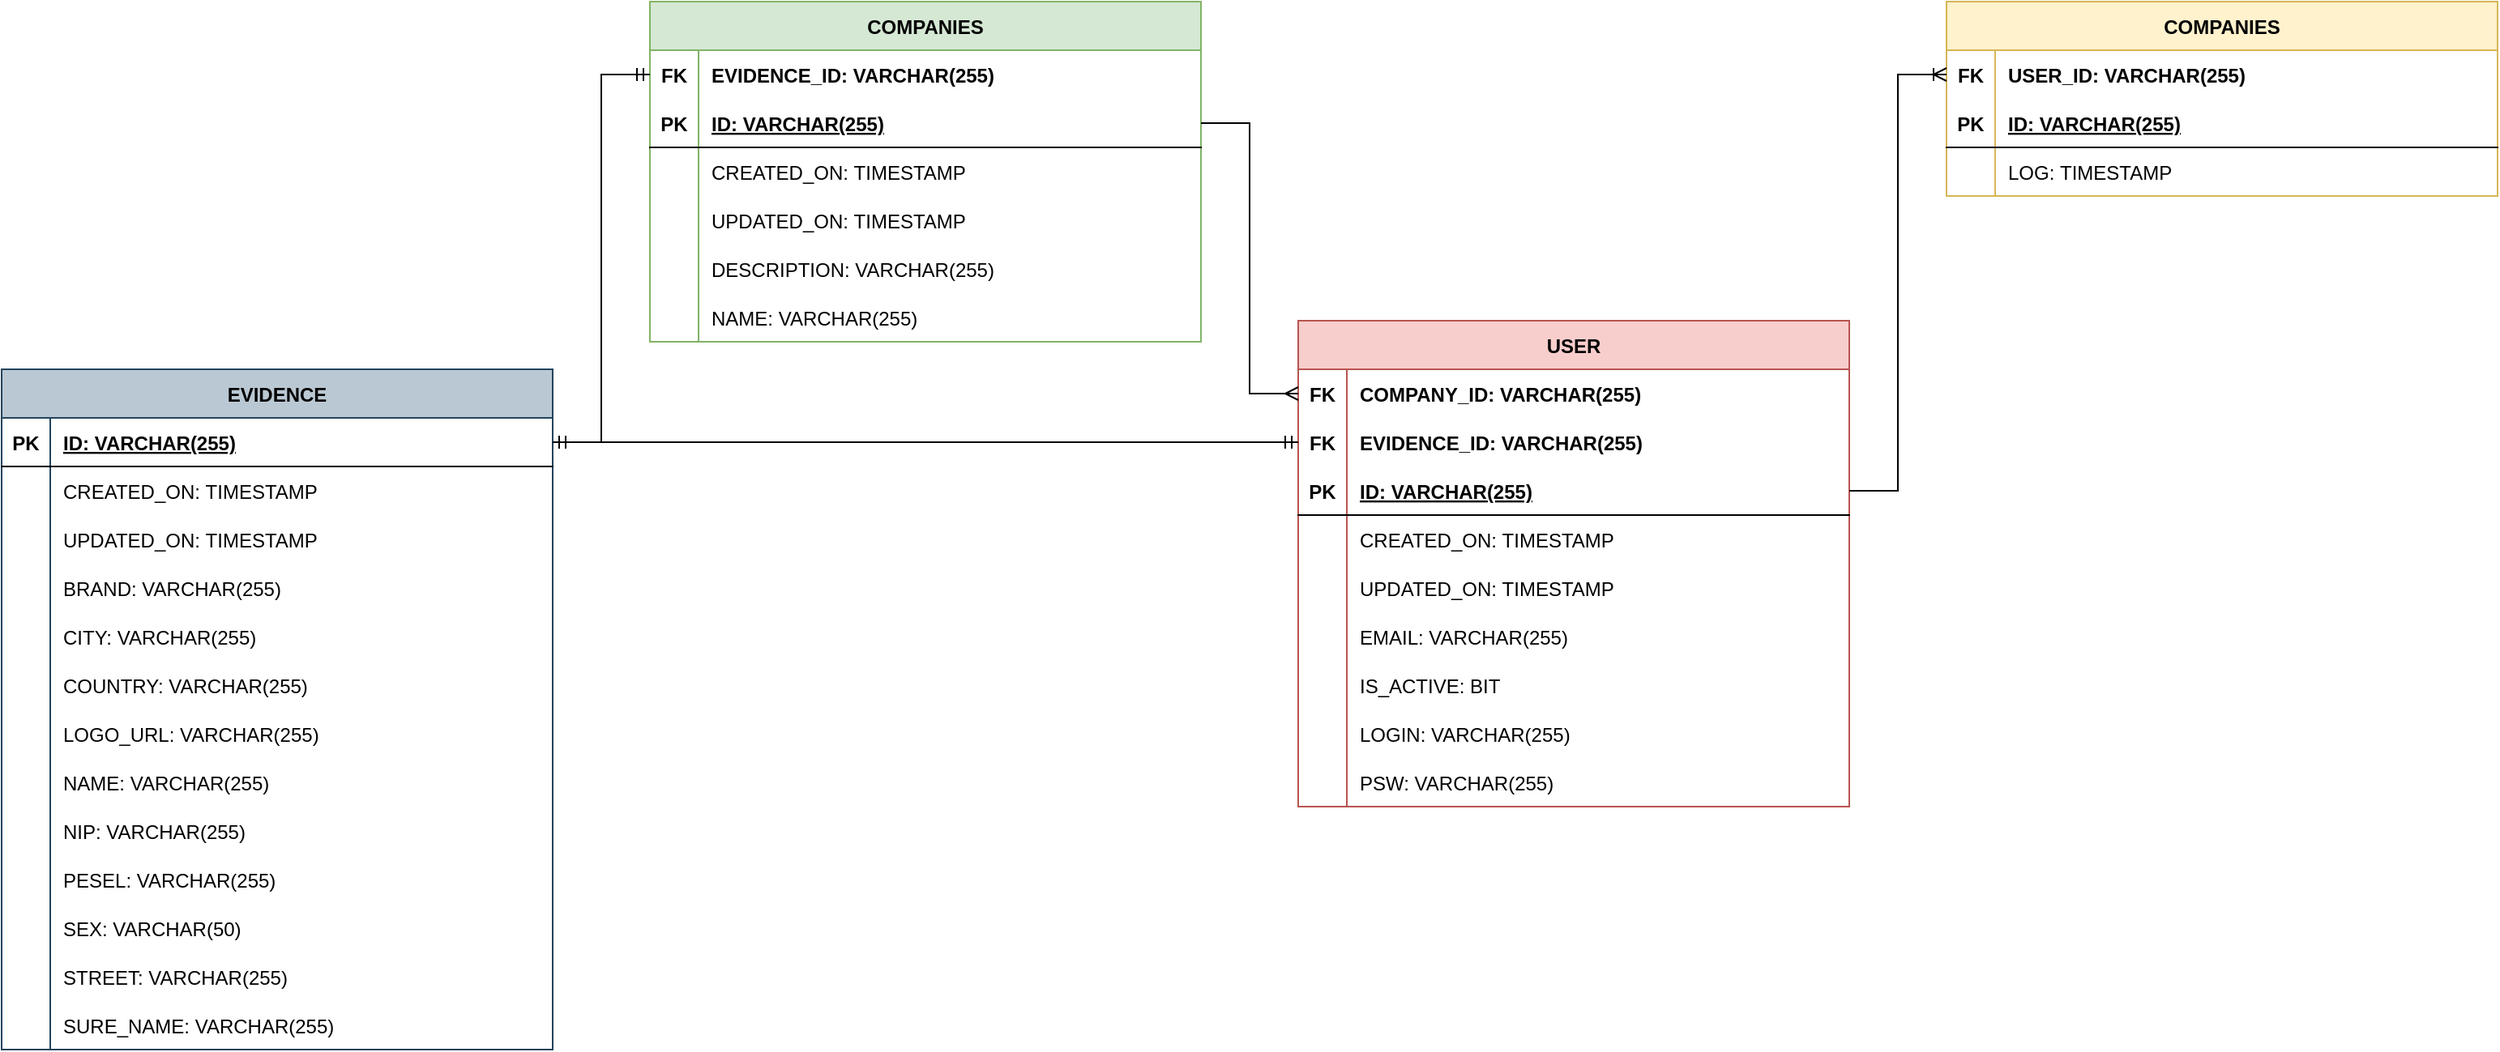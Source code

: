 <mxfile version="16.6.4" type="github">
  <diagram name="Page-1" id="9f46799a-70d6-7492-0946-bef42562c5a5">
    <mxGraphModel dx="2796" dy="944" grid="1" gridSize="10" guides="1" tooltips="1" connect="1" arrows="1" fold="1" page="1" pageScale="1" pageWidth="1100" pageHeight="850" background="none" math="0" shadow="0">
      <root>
        <mxCell id="0" />
        <mxCell id="1" parent="0" />
        <mxCell id="Ui5-Kudlpz7Bua1LDiOy-31" value="USER" style="shape=table;startSize=30;container=1;collapsible=1;childLayout=tableLayout;fixedRows=1;rowLines=0;fontStyle=1;align=center;resizeLast=1;fillColor=#f8cecc;strokeColor=#b85450;" vertex="1" parent="1">
          <mxGeometry x="480" y="240" width="340" height="300" as="geometry" />
        </mxCell>
        <mxCell id="Ui5-Kudlpz7Bua1LDiOy-65" value="" style="shape=tableRow;horizontal=0;startSize=0;swimlaneHead=0;swimlaneBody=0;fillColor=none;collapsible=0;dropTarget=0;points=[[0,0.5],[1,0.5]];portConstraint=eastwest;top=0;left=0;right=0;bottom=0;" vertex="1" parent="Ui5-Kudlpz7Bua1LDiOy-31">
          <mxGeometry y="30" width="340" height="30" as="geometry" />
        </mxCell>
        <mxCell id="Ui5-Kudlpz7Bua1LDiOy-66" value="FK" style="shape=partialRectangle;connectable=0;fillColor=none;top=0;left=0;bottom=0;right=0;editable=1;overflow=hidden;fontStyle=1" vertex="1" parent="Ui5-Kudlpz7Bua1LDiOy-65">
          <mxGeometry width="30" height="30" as="geometry">
            <mxRectangle width="30" height="30" as="alternateBounds" />
          </mxGeometry>
        </mxCell>
        <mxCell id="Ui5-Kudlpz7Bua1LDiOy-67" value="COMPANY_ID: VARCHAR(255)" style="shape=partialRectangle;connectable=0;fillColor=none;top=0;left=0;bottom=0;right=0;align=left;spacingLeft=6;overflow=hidden;fontStyle=1" vertex="1" parent="Ui5-Kudlpz7Bua1LDiOy-65">
          <mxGeometry x="30" width="310" height="30" as="geometry">
            <mxRectangle width="310" height="30" as="alternateBounds" />
          </mxGeometry>
        </mxCell>
        <mxCell id="Ui5-Kudlpz7Bua1LDiOy-47" value="" style="shape=tableRow;horizontal=0;startSize=0;swimlaneHead=0;swimlaneBody=0;fillColor=none;collapsible=0;dropTarget=0;points=[[0,0.5],[1,0.5]];portConstraint=eastwest;top=0;left=0;right=0;bottom=0;" vertex="1" parent="Ui5-Kudlpz7Bua1LDiOy-31">
          <mxGeometry y="60" width="340" height="30" as="geometry" />
        </mxCell>
        <mxCell id="Ui5-Kudlpz7Bua1LDiOy-48" value="FK" style="shape=partialRectangle;connectable=0;fillColor=none;top=0;left=0;bottom=0;right=0;editable=1;overflow=hidden;fontStyle=1" vertex="1" parent="Ui5-Kudlpz7Bua1LDiOy-47">
          <mxGeometry width="30" height="30" as="geometry">
            <mxRectangle width="30" height="30" as="alternateBounds" />
          </mxGeometry>
        </mxCell>
        <mxCell id="Ui5-Kudlpz7Bua1LDiOy-49" value="EVIDENCE_ID: VARCHAR(255)" style="shape=partialRectangle;connectable=0;fillColor=none;top=0;left=0;bottom=0;right=0;align=left;spacingLeft=6;overflow=hidden;fontStyle=1" vertex="1" parent="Ui5-Kudlpz7Bua1LDiOy-47">
          <mxGeometry x="30" width="310" height="30" as="geometry">
            <mxRectangle width="310" height="30" as="alternateBounds" />
          </mxGeometry>
        </mxCell>
        <mxCell id="Ui5-Kudlpz7Bua1LDiOy-32" value="" style="shape=tableRow;horizontal=0;startSize=0;swimlaneHead=0;swimlaneBody=0;fillColor=none;collapsible=0;dropTarget=0;points=[[0,0.5],[1,0.5]];portConstraint=eastwest;top=0;left=0;right=0;bottom=1;" vertex="1" parent="Ui5-Kudlpz7Bua1LDiOy-31">
          <mxGeometry y="90" width="340" height="30" as="geometry" />
        </mxCell>
        <mxCell id="Ui5-Kudlpz7Bua1LDiOy-33" value="PK" style="shape=partialRectangle;connectable=0;fillColor=none;top=0;left=0;bottom=0;right=0;fontStyle=1;overflow=hidden;" vertex="1" parent="Ui5-Kudlpz7Bua1LDiOy-32">
          <mxGeometry width="30" height="30" as="geometry">
            <mxRectangle width="30" height="30" as="alternateBounds" />
          </mxGeometry>
        </mxCell>
        <mxCell id="Ui5-Kudlpz7Bua1LDiOy-34" value="ID: VARCHAR(255)" style="shape=partialRectangle;connectable=0;fillColor=none;top=0;left=0;bottom=0;right=0;align=left;spacingLeft=6;fontStyle=5;overflow=hidden;" vertex="1" parent="Ui5-Kudlpz7Bua1LDiOy-32">
          <mxGeometry x="30" width="310" height="30" as="geometry">
            <mxRectangle width="310" height="30" as="alternateBounds" />
          </mxGeometry>
        </mxCell>
        <mxCell id="Ui5-Kudlpz7Bua1LDiOy-35" value="" style="shape=tableRow;horizontal=0;startSize=0;swimlaneHead=0;swimlaneBody=0;fillColor=none;collapsible=0;dropTarget=0;points=[[0,0.5],[1,0.5]];portConstraint=eastwest;top=0;left=0;right=0;bottom=0;" vertex="1" parent="Ui5-Kudlpz7Bua1LDiOy-31">
          <mxGeometry y="120" width="340" height="30" as="geometry" />
        </mxCell>
        <mxCell id="Ui5-Kudlpz7Bua1LDiOy-36" value="" style="shape=partialRectangle;connectable=0;fillColor=none;top=0;left=0;bottom=0;right=0;editable=1;overflow=hidden;" vertex="1" parent="Ui5-Kudlpz7Bua1LDiOy-35">
          <mxGeometry width="30" height="30" as="geometry">
            <mxRectangle width="30" height="30" as="alternateBounds" />
          </mxGeometry>
        </mxCell>
        <mxCell id="Ui5-Kudlpz7Bua1LDiOy-37" value="CREATED_ON: TIMESTAMP" style="shape=partialRectangle;connectable=0;fillColor=none;top=0;left=0;bottom=0;right=0;align=left;spacingLeft=6;overflow=hidden;" vertex="1" parent="Ui5-Kudlpz7Bua1LDiOy-35">
          <mxGeometry x="30" width="310" height="30" as="geometry">
            <mxRectangle width="310" height="30" as="alternateBounds" />
          </mxGeometry>
        </mxCell>
        <mxCell id="Ui5-Kudlpz7Bua1LDiOy-38" value="" style="shape=tableRow;horizontal=0;startSize=0;swimlaneHead=0;swimlaneBody=0;fillColor=none;collapsible=0;dropTarget=0;points=[[0,0.5],[1,0.5]];portConstraint=eastwest;top=0;left=0;right=0;bottom=0;" vertex="1" parent="Ui5-Kudlpz7Bua1LDiOy-31">
          <mxGeometry y="150" width="340" height="30" as="geometry" />
        </mxCell>
        <mxCell id="Ui5-Kudlpz7Bua1LDiOy-39" value="" style="shape=partialRectangle;connectable=0;fillColor=none;top=0;left=0;bottom=0;right=0;editable=1;overflow=hidden;" vertex="1" parent="Ui5-Kudlpz7Bua1LDiOy-38">
          <mxGeometry width="30" height="30" as="geometry">
            <mxRectangle width="30" height="30" as="alternateBounds" />
          </mxGeometry>
        </mxCell>
        <mxCell id="Ui5-Kudlpz7Bua1LDiOy-40" value="UPDATED_ON: TIMESTAMP" style="shape=partialRectangle;connectable=0;fillColor=none;top=0;left=0;bottom=0;right=0;align=left;spacingLeft=6;overflow=hidden;" vertex="1" parent="Ui5-Kudlpz7Bua1LDiOy-38">
          <mxGeometry x="30" width="310" height="30" as="geometry">
            <mxRectangle width="310" height="30" as="alternateBounds" />
          </mxGeometry>
        </mxCell>
        <mxCell id="Ui5-Kudlpz7Bua1LDiOy-41" value="" style="shape=tableRow;horizontal=0;startSize=0;swimlaneHead=0;swimlaneBody=0;fillColor=none;collapsible=0;dropTarget=0;points=[[0,0.5],[1,0.5]];portConstraint=eastwest;top=0;left=0;right=0;bottom=0;" vertex="1" parent="Ui5-Kudlpz7Bua1LDiOy-31">
          <mxGeometry y="180" width="340" height="30" as="geometry" />
        </mxCell>
        <mxCell id="Ui5-Kudlpz7Bua1LDiOy-42" value="" style="shape=partialRectangle;connectable=0;fillColor=none;top=0;left=0;bottom=0;right=0;editable=1;overflow=hidden;" vertex="1" parent="Ui5-Kudlpz7Bua1LDiOy-41">
          <mxGeometry width="30" height="30" as="geometry">
            <mxRectangle width="30" height="30" as="alternateBounds" />
          </mxGeometry>
        </mxCell>
        <mxCell id="Ui5-Kudlpz7Bua1LDiOy-43" value="EMAIL: VARCHAR(255)" style="shape=partialRectangle;connectable=0;fillColor=none;top=0;left=0;bottom=0;right=0;align=left;spacingLeft=6;overflow=hidden;" vertex="1" parent="Ui5-Kudlpz7Bua1LDiOy-41">
          <mxGeometry x="30" width="310" height="30" as="geometry">
            <mxRectangle width="310" height="30" as="alternateBounds" />
          </mxGeometry>
        </mxCell>
        <mxCell id="Ui5-Kudlpz7Bua1LDiOy-44" value="" style="shape=tableRow;horizontal=0;startSize=0;swimlaneHead=0;swimlaneBody=0;fillColor=none;collapsible=0;dropTarget=0;points=[[0,0.5],[1,0.5]];portConstraint=eastwest;top=0;left=0;right=0;bottom=0;" vertex="1" parent="Ui5-Kudlpz7Bua1LDiOy-31">
          <mxGeometry y="210" width="340" height="30" as="geometry" />
        </mxCell>
        <mxCell id="Ui5-Kudlpz7Bua1LDiOy-45" value="" style="shape=partialRectangle;connectable=0;fillColor=none;top=0;left=0;bottom=0;right=0;editable=1;overflow=hidden;" vertex="1" parent="Ui5-Kudlpz7Bua1LDiOy-44">
          <mxGeometry width="30" height="30" as="geometry">
            <mxRectangle width="30" height="30" as="alternateBounds" />
          </mxGeometry>
        </mxCell>
        <mxCell id="Ui5-Kudlpz7Bua1LDiOy-46" value="IS_ACTIVE: BIT" style="shape=partialRectangle;connectable=0;fillColor=none;top=0;left=0;bottom=0;right=0;align=left;spacingLeft=6;overflow=hidden;" vertex="1" parent="Ui5-Kudlpz7Bua1LDiOy-44">
          <mxGeometry x="30" width="310" height="30" as="geometry">
            <mxRectangle width="310" height="30" as="alternateBounds" />
          </mxGeometry>
        </mxCell>
        <mxCell id="Ui5-Kudlpz7Bua1LDiOy-56" value="" style="shape=tableRow;horizontal=0;startSize=0;swimlaneHead=0;swimlaneBody=0;fillColor=none;collapsible=0;dropTarget=0;points=[[0,0.5],[1,0.5]];portConstraint=eastwest;top=0;left=0;right=0;bottom=0;" vertex="1" parent="Ui5-Kudlpz7Bua1LDiOy-31">
          <mxGeometry y="240" width="340" height="30" as="geometry" />
        </mxCell>
        <mxCell id="Ui5-Kudlpz7Bua1LDiOy-57" value="" style="shape=partialRectangle;connectable=0;fillColor=none;top=0;left=0;bottom=0;right=0;editable=1;overflow=hidden;" vertex="1" parent="Ui5-Kudlpz7Bua1LDiOy-56">
          <mxGeometry width="30" height="30" as="geometry">
            <mxRectangle width="30" height="30" as="alternateBounds" />
          </mxGeometry>
        </mxCell>
        <mxCell id="Ui5-Kudlpz7Bua1LDiOy-58" value="LOGIN: VARCHAR(255)" style="shape=partialRectangle;connectable=0;fillColor=none;top=0;left=0;bottom=0;right=0;align=left;spacingLeft=6;overflow=hidden;" vertex="1" parent="Ui5-Kudlpz7Bua1LDiOy-56">
          <mxGeometry x="30" width="310" height="30" as="geometry">
            <mxRectangle width="310" height="30" as="alternateBounds" />
          </mxGeometry>
        </mxCell>
        <mxCell id="Ui5-Kudlpz7Bua1LDiOy-59" value="" style="shape=tableRow;horizontal=0;startSize=0;swimlaneHead=0;swimlaneBody=0;fillColor=none;collapsible=0;dropTarget=0;points=[[0,0.5],[1,0.5]];portConstraint=eastwest;top=0;left=0;right=0;bottom=0;" vertex="1" parent="Ui5-Kudlpz7Bua1LDiOy-31">
          <mxGeometry y="270" width="340" height="30" as="geometry" />
        </mxCell>
        <mxCell id="Ui5-Kudlpz7Bua1LDiOy-60" value="" style="shape=partialRectangle;connectable=0;fillColor=none;top=0;left=0;bottom=0;right=0;editable=1;overflow=hidden;" vertex="1" parent="Ui5-Kudlpz7Bua1LDiOy-59">
          <mxGeometry width="30" height="30" as="geometry">
            <mxRectangle width="30" height="30" as="alternateBounds" />
          </mxGeometry>
        </mxCell>
        <mxCell id="Ui5-Kudlpz7Bua1LDiOy-61" value="PSW: VARCHAR(255)" style="shape=partialRectangle;connectable=0;fillColor=none;top=0;left=0;bottom=0;right=0;align=left;spacingLeft=6;overflow=hidden;" vertex="1" parent="Ui5-Kudlpz7Bua1LDiOy-59">
          <mxGeometry x="30" width="310" height="30" as="geometry">
            <mxRectangle width="310" height="30" as="alternateBounds" />
          </mxGeometry>
        </mxCell>
        <mxCell id="Ui5-Kudlpz7Bua1LDiOy-9" value="COMPANIES" style="shape=table;startSize=30;container=1;collapsible=1;childLayout=tableLayout;fixedRows=1;rowLines=0;fontStyle=1;align=center;resizeLast=1;fillColor=#d5e8d4;strokeColor=#82b366;" vertex="1" parent="1">
          <mxGeometry x="80" y="43" width="340" height="210" as="geometry" />
        </mxCell>
        <mxCell id="Ui5-Kudlpz7Bua1LDiOy-25" value="" style="shape=tableRow;horizontal=0;startSize=0;swimlaneHead=0;swimlaneBody=0;fillColor=none;collapsible=0;dropTarget=0;points=[[0,0.5],[1,0.5]];portConstraint=eastwest;top=0;left=0;right=0;bottom=0;" vertex="1" parent="Ui5-Kudlpz7Bua1LDiOy-9">
          <mxGeometry y="30" width="340" height="30" as="geometry" />
        </mxCell>
        <mxCell id="Ui5-Kudlpz7Bua1LDiOy-26" value="FK" style="shape=partialRectangle;connectable=0;fillColor=none;top=0;left=0;bottom=0;right=0;editable=1;overflow=hidden;fontStyle=1" vertex="1" parent="Ui5-Kudlpz7Bua1LDiOy-25">
          <mxGeometry width="30" height="30" as="geometry">
            <mxRectangle width="30" height="30" as="alternateBounds" />
          </mxGeometry>
        </mxCell>
        <mxCell id="Ui5-Kudlpz7Bua1LDiOy-27" value="EVIDENCE_ID: VARCHAR(255)" style="shape=partialRectangle;connectable=0;fillColor=none;top=0;left=0;bottom=0;right=0;align=left;spacingLeft=6;overflow=hidden;fontStyle=1" vertex="1" parent="Ui5-Kudlpz7Bua1LDiOy-25">
          <mxGeometry x="30" width="310" height="30" as="geometry">
            <mxRectangle width="310" height="30" as="alternateBounds" />
          </mxGeometry>
        </mxCell>
        <mxCell id="Ui5-Kudlpz7Bua1LDiOy-10" value="" style="shape=tableRow;horizontal=0;startSize=0;swimlaneHead=0;swimlaneBody=0;fillColor=none;collapsible=0;dropTarget=0;points=[[0,0.5],[1,0.5]];portConstraint=eastwest;top=0;left=0;right=0;bottom=1;" vertex="1" parent="Ui5-Kudlpz7Bua1LDiOy-9">
          <mxGeometry y="60" width="340" height="30" as="geometry" />
        </mxCell>
        <mxCell id="Ui5-Kudlpz7Bua1LDiOy-11" value="PK" style="shape=partialRectangle;connectable=0;fillColor=none;top=0;left=0;bottom=0;right=0;fontStyle=1;overflow=hidden;" vertex="1" parent="Ui5-Kudlpz7Bua1LDiOy-10">
          <mxGeometry width="30" height="30" as="geometry">
            <mxRectangle width="30" height="30" as="alternateBounds" />
          </mxGeometry>
        </mxCell>
        <mxCell id="Ui5-Kudlpz7Bua1LDiOy-12" value="ID: VARCHAR(255)" style="shape=partialRectangle;connectable=0;fillColor=none;top=0;left=0;bottom=0;right=0;align=left;spacingLeft=6;fontStyle=5;overflow=hidden;" vertex="1" parent="Ui5-Kudlpz7Bua1LDiOy-10">
          <mxGeometry x="30" width="310" height="30" as="geometry">
            <mxRectangle width="310" height="30" as="alternateBounds" />
          </mxGeometry>
        </mxCell>
        <mxCell id="Ui5-Kudlpz7Bua1LDiOy-13" value="" style="shape=tableRow;horizontal=0;startSize=0;swimlaneHead=0;swimlaneBody=0;fillColor=none;collapsible=0;dropTarget=0;points=[[0,0.5],[1,0.5]];portConstraint=eastwest;top=0;left=0;right=0;bottom=0;" vertex="1" parent="Ui5-Kudlpz7Bua1LDiOy-9">
          <mxGeometry y="90" width="340" height="30" as="geometry" />
        </mxCell>
        <mxCell id="Ui5-Kudlpz7Bua1LDiOy-14" value="" style="shape=partialRectangle;connectable=0;fillColor=none;top=0;left=0;bottom=0;right=0;editable=1;overflow=hidden;" vertex="1" parent="Ui5-Kudlpz7Bua1LDiOy-13">
          <mxGeometry width="30" height="30" as="geometry">
            <mxRectangle width="30" height="30" as="alternateBounds" />
          </mxGeometry>
        </mxCell>
        <mxCell id="Ui5-Kudlpz7Bua1LDiOy-15" value="CREATED_ON: TIMESTAMP" style="shape=partialRectangle;connectable=0;fillColor=none;top=0;left=0;bottom=0;right=0;align=left;spacingLeft=6;overflow=hidden;" vertex="1" parent="Ui5-Kudlpz7Bua1LDiOy-13">
          <mxGeometry x="30" width="310" height="30" as="geometry">
            <mxRectangle width="310" height="30" as="alternateBounds" />
          </mxGeometry>
        </mxCell>
        <mxCell id="Ui5-Kudlpz7Bua1LDiOy-16" value="" style="shape=tableRow;horizontal=0;startSize=0;swimlaneHead=0;swimlaneBody=0;fillColor=none;collapsible=0;dropTarget=0;points=[[0,0.5],[1,0.5]];portConstraint=eastwest;top=0;left=0;right=0;bottom=0;" vertex="1" parent="Ui5-Kudlpz7Bua1LDiOy-9">
          <mxGeometry y="120" width="340" height="30" as="geometry" />
        </mxCell>
        <mxCell id="Ui5-Kudlpz7Bua1LDiOy-17" value="" style="shape=partialRectangle;connectable=0;fillColor=none;top=0;left=0;bottom=0;right=0;editable=1;overflow=hidden;" vertex="1" parent="Ui5-Kudlpz7Bua1LDiOy-16">
          <mxGeometry width="30" height="30" as="geometry">
            <mxRectangle width="30" height="30" as="alternateBounds" />
          </mxGeometry>
        </mxCell>
        <mxCell id="Ui5-Kudlpz7Bua1LDiOy-18" value="UPDATED_ON: TIMESTAMP" style="shape=partialRectangle;connectable=0;fillColor=none;top=0;left=0;bottom=0;right=0;align=left;spacingLeft=6;overflow=hidden;" vertex="1" parent="Ui5-Kudlpz7Bua1LDiOy-16">
          <mxGeometry x="30" width="310" height="30" as="geometry">
            <mxRectangle width="310" height="30" as="alternateBounds" />
          </mxGeometry>
        </mxCell>
        <mxCell id="Ui5-Kudlpz7Bua1LDiOy-19" value="" style="shape=tableRow;horizontal=0;startSize=0;swimlaneHead=0;swimlaneBody=0;fillColor=none;collapsible=0;dropTarget=0;points=[[0,0.5],[1,0.5]];portConstraint=eastwest;top=0;left=0;right=0;bottom=0;" vertex="1" parent="Ui5-Kudlpz7Bua1LDiOy-9">
          <mxGeometry y="150" width="340" height="30" as="geometry" />
        </mxCell>
        <mxCell id="Ui5-Kudlpz7Bua1LDiOy-20" value="" style="shape=partialRectangle;connectable=0;fillColor=none;top=0;left=0;bottom=0;right=0;editable=1;overflow=hidden;" vertex="1" parent="Ui5-Kudlpz7Bua1LDiOy-19">
          <mxGeometry width="30" height="30" as="geometry">
            <mxRectangle width="30" height="30" as="alternateBounds" />
          </mxGeometry>
        </mxCell>
        <mxCell id="Ui5-Kudlpz7Bua1LDiOy-21" value="DESCRIPTION: VARCHAR(255)" style="shape=partialRectangle;connectable=0;fillColor=none;top=0;left=0;bottom=0;right=0;align=left;spacingLeft=6;overflow=hidden;" vertex="1" parent="Ui5-Kudlpz7Bua1LDiOy-19">
          <mxGeometry x="30" width="310" height="30" as="geometry">
            <mxRectangle width="310" height="30" as="alternateBounds" />
          </mxGeometry>
        </mxCell>
        <mxCell id="Ui5-Kudlpz7Bua1LDiOy-22" value="" style="shape=tableRow;horizontal=0;startSize=0;swimlaneHead=0;swimlaneBody=0;fillColor=none;collapsible=0;dropTarget=0;points=[[0,0.5],[1,0.5]];portConstraint=eastwest;top=0;left=0;right=0;bottom=0;" vertex="1" parent="Ui5-Kudlpz7Bua1LDiOy-9">
          <mxGeometry y="180" width="340" height="30" as="geometry" />
        </mxCell>
        <mxCell id="Ui5-Kudlpz7Bua1LDiOy-23" value="" style="shape=partialRectangle;connectable=0;fillColor=none;top=0;left=0;bottom=0;right=0;editable=1;overflow=hidden;" vertex="1" parent="Ui5-Kudlpz7Bua1LDiOy-22">
          <mxGeometry width="30" height="30" as="geometry">
            <mxRectangle width="30" height="30" as="alternateBounds" />
          </mxGeometry>
        </mxCell>
        <mxCell id="Ui5-Kudlpz7Bua1LDiOy-24" value="NAME: VARCHAR(255)" style="shape=partialRectangle;connectable=0;fillColor=none;top=0;left=0;bottom=0;right=0;align=left;spacingLeft=6;overflow=hidden;" vertex="1" parent="Ui5-Kudlpz7Bua1LDiOy-22">
          <mxGeometry x="30" width="310" height="30" as="geometry">
            <mxRectangle width="310" height="30" as="alternateBounds" />
          </mxGeometry>
        </mxCell>
        <mxCell id="Ui5-Kudlpz7Bua1LDiOy-68" value="" style="edgeStyle=entityRelationEdgeStyle;fontSize=12;html=1;endArrow=ERmany;rounded=0;" edge="1" parent="1" source="Ui5-Kudlpz7Bua1LDiOy-10" target="Ui5-Kudlpz7Bua1LDiOy-65">
          <mxGeometry width="100" height="100" relative="1" as="geometry">
            <mxPoint x="500" y="290" as="sourcePoint" />
            <mxPoint x="600" y="190" as="targetPoint" />
          </mxGeometry>
        </mxCell>
        <mxCell id="Ui5-Kudlpz7Bua1LDiOy-69" value="EVIDENCE" style="shape=table;startSize=30;container=1;collapsible=1;childLayout=tableLayout;fixedRows=1;rowLines=0;fontStyle=1;align=center;resizeLast=1;fillColor=#bac8d3;strokeColor=#23445d;" vertex="1" parent="1">
          <mxGeometry x="-320" y="270" width="340" height="420" as="geometry">
            <mxRectangle x="-320" y="270" width="90" height="30" as="alternateBounds" />
          </mxGeometry>
        </mxCell>
        <mxCell id="Ui5-Kudlpz7Bua1LDiOy-73" value="" style="shape=tableRow;horizontal=0;startSize=0;swimlaneHead=0;swimlaneBody=0;fillColor=none;collapsible=0;dropTarget=0;points=[[0,0.5],[1,0.5]];portConstraint=eastwest;top=0;left=0;right=0;bottom=1;" vertex="1" parent="Ui5-Kudlpz7Bua1LDiOy-69">
          <mxGeometry y="30" width="340" height="30" as="geometry" />
        </mxCell>
        <mxCell id="Ui5-Kudlpz7Bua1LDiOy-74" value="PK" style="shape=partialRectangle;connectable=0;fillColor=none;top=0;left=0;bottom=0;right=0;fontStyle=1;overflow=hidden;" vertex="1" parent="Ui5-Kudlpz7Bua1LDiOy-73">
          <mxGeometry width="30" height="30" as="geometry">
            <mxRectangle width="30" height="30" as="alternateBounds" />
          </mxGeometry>
        </mxCell>
        <mxCell id="Ui5-Kudlpz7Bua1LDiOy-75" value="ID: VARCHAR(255)" style="shape=partialRectangle;connectable=0;fillColor=none;top=0;left=0;bottom=0;right=0;align=left;spacingLeft=6;fontStyle=5;overflow=hidden;" vertex="1" parent="Ui5-Kudlpz7Bua1LDiOy-73">
          <mxGeometry x="30" width="310" height="30" as="geometry">
            <mxRectangle width="310" height="30" as="alternateBounds" />
          </mxGeometry>
        </mxCell>
        <mxCell id="Ui5-Kudlpz7Bua1LDiOy-76" value="" style="shape=tableRow;horizontal=0;startSize=0;swimlaneHead=0;swimlaneBody=0;fillColor=none;collapsible=0;dropTarget=0;points=[[0,0.5],[1,0.5]];portConstraint=eastwest;top=0;left=0;right=0;bottom=0;" vertex="1" parent="Ui5-Kudlpz7Bua1LDiOy-69">
          <mxGeometry y="60" width="340" height="30" as="geometry" />
        </mxCell>
        <mxCell id="Ui5-Kudlpz7Bua1LDiOy-77" value="" style="shape=partialRectangle;connectable=0;fillColor=none;top=0;left=0;bottom=0;right=0;editable=1;overflow=hidden;" vertex="1" parent="Ui5-Kudlpz7Bua1LDiOy-76">
          <mxGeometry width="30" height="30" as="geometry">
            <mxRectangle width="30" height="30" as="alternateBounds" />
          </mxGeometry>
        </mxCell>
        <mxCell id="Ui5-Kudlpz7Bua1LDiOy-78" value="CREATED_ON: TIMESTAMP" style="shape=partialRectangle;connectable=0;fillColor=none;top=0;left=0;bottom=0;right=0;align=left;spacingLeft=6;overflow=hidden;" vertex="1" parent="Ui5-Kudlpz7Bua1LDiOy-76">
          <mxGeometry x="30" width="310" height="30" as="geometry">
            <mxRectangle width="310" height="30" as="alternateBounds" />
          </mxGeometry>
        </mxCell>
        <mxCell id="Ui5-Kudlpz7Bua1LDiOy-79" value="" style="shape=tableRow;horizontal=0;startSize=0;swimlaneHead=0;swimlaneBody=0;fillColor=none;collapsible=0;dropTarget=0;points=[[0,0.5],[1,0.5]];portConstraint=eastwest;top=0;left=0;right=0;bottom=0;" vertex="1" parent="Ui5-Kudlpz7Bua1LDiOy-69">
          <mxGeometry y="90" width="340" height="30" as="geometry" />
        </mxCell>
        <mxCell id="Ui5-Kudlpz7Bua1LDiOy-80" value="" style="shape=partialRectangle;connectable=0;fillColor=none;top=0;left=0;bottom=0;right=0;editable=1;overflow=hidden;" vertex="1" parent="Ui5-Kudlpz7Bua1LDiOy-79">
          <mxGeometry width="30" height="30" as="geometry">
            <mxRectangle width="30" height="30" as="alternateBounds" />
          </mxGeometry>
        </mxCell>
        <mxCell id="Ui5-Kudlpz7Bua1LDiOy-81" value="UPDATED_ON: TIMESTAMP" style="shape=partialRectangle;connectable=0;fillColor=none;top=0;left=0;bottom=0;right=0;align=left;spacingLeft=6;overflow=hidden;" vertex="1" parent="Ui5-Kudlpz7Bua1LDiOy-79">
          <mxGeometry x="30" width="310" height="30" as="geometry">
            <mxRectangle width="310" height="30" as="alternateBounds" />
          </mxGeometry>
        </mxCell>
        <mxCell id="Ui5-Kudlpz7Bua1LDiOy-82" value="" style="shape=tableRow;horizontal=0;startSize=0;swimlaneHead=0;swimlaneBody=0;fillColor=none;collapsible=0;dropTarget=0;points=[[0,0.5],[1,0.5]];portConstraint=eastwest;top=0;left=0;right=0;bottom=0;" vertex="1" parent="Ui5-Kudlpz7Bua1LDiOy-69">
          <mxGeometry y="120" width="340" height="30" as="geometry" />
        </mxCell>
        <mxCell id="Ui5-Kudlpz7Bua1LDiOy-83" value="" style="shape=partialRectangle;connectable=0;fillColor=none;top=0;left=0;bottom=0;right=0;editable=1;overflow=hidden;" vertex="1" parent="Ui5-Kudlpz7Bua1LDiOy-82">
          <mxGeometry width="30" height="30" as="geometry">
            <mxRectangle width="30" height="30" as="alternateBounds" />
          </mxGeometry>
        </mxCell>
        <mxCell id="Ui5-Kudlpz7Bua1LDiOy-84" value="BRAND: VARCHAR(255)" style="shape=partialRectangle;connectable=0;fillColor=none;top=0;left=0;bottom=0;right=0;align=left;spacingLeft=6;overflow=hidden;" vertex="1" parent="Ui5-Kudlpz7Bua1LDiOy-82">
          <mxGeometry x="30" width="310" height="30" as="geometry">
            <mxRectangle width="310" height="30" as="alternateBounds" />
          </mxGeometry>
        </mxCell>
        <mxCell id="Ui5-Kudlpz7Bua1LDiOy-85" value="" style="shape=tableRow;horizontal=0;startSize=0;swimlaneHead=0;swimlaneBody=0;fillColor=none;collapsible=0;dropTarget=0;points=[[0,0.5],[1,0.5]];portConstraint=eastwest;top=0;left=0;right=0;bottom=0;" vertex="1" parent="Ui5-Kudlpz7Bua1LDiOy-69">
          <mxGeometry y="150" width="340" height="30" as="geometry" />
        </mxCell>
        <mxCell id="Ui5-Kudlpz7Bua1LDiOy-86" value="" style="shape=partialRectangle;connectable=0;fillColor=none;top=0;left=0;bottom=0;right=0;editable=1;overflow=hidden;" vertex="1" parent="Ui5-Kudlpz7Bua1LDiOy-85">
          <mxGeometry width="30" height="30" as="geometry">
            <mxRectangle width="30" height="30" as="alternateBounds" />
          </mxGeometry>
        </mxCell>
        <mxCell id="Ui5-Kudlpz7Bua1LDiOy-87" value="CITY: VARCHAR(255)" style="shape=partialRectangle;connectable=0;fillColor=none;top=0;left=0;bottom=0;right=0;align=left;spacingLeft=6;overflow=hidden;" vertex="1" parent="Ui5-Kudlpz7Bua1LDiOy-85">
          <mxGeometry x="30" width="310" height="30" as="geometry">
            <mxRectangle width="310" height="30" as="alternateBounds" />
          </mxGeometry>
        </mxCell>
        <mxCell id="Ui5-Kudlpz7Bua1LDiOy-88" value="" style="shape=tableRow;horizontal=0;startSize=0;swimlaneHead=0;swimlaneBody=0;fillColor=none;collapsible=0;dropTarget=0;points=[[0,0.5],[1,0.5]];portConstraint=eastwest;top=0;left=0;right=0;bottom=0;" vertex="1" parent="Ui5-Kudlpz7Bua1LDiOy-69">
          <mxGeometry y="180" width="340" height="30" as="geometry" />
        </mxCell>
        <mxCell id="Ui5-Kudlpz7Bua1LDiOy-89" value="" style="shape=partialRectangle;connectable=0;fillColor=none;top=0;left=0;bottom=0;right=0;editable=1;overflow=hidden;" vertex="1" parent="Ui5-Kudlpz7Bua1LDiOy-88">
          <mxGeometry width="30" height="30" as="geometry">
            <mxRectangle width="30" height="30" as="alternateBounds" />
          </mxGeometry>
        </mxCell>
        <mxCell id="Ui5-Kudlpz7Bua1LDiOy-90" value="COUNTRY: VARCHAR(255)" style="shape=partialRectangle;connectable=0;fillColor=none;top=0;left=0;bottom=0;right=0;align=left;spacingLeft=6;overflow=hidden;" vertex="1" parent="Ui5-Kudlpz7Bua1LDiOy-88">
          <mxGeometry x="30" width="310" height="30" as="geometry">
            <mxRectangle width="310" height="30" as="alternateBounds" />
          </mxGeometry>
        </mxCell>
        <mxCell id="Ui5-Kudlpz7Bua1LDiOy-91" value="" style="shape=tableRow;horizontal=0;startSize=0;swimlaneHead=0;swimlaneBody=0;fillColor=none;collapsible=0;dropTarget=0;points=[[0,0.5],[1,0.5]];portConstraint=eastwest;top=0;left=0;right=0;bottom=0;" vertex="1" parent="Ui5-Kudlpz7Bua1LDiOy-69">
          <mxGeometry y="210" width="340" height="30" as="geometry" />
        </mxCell>
        <mxCell id="Ui5-Kudlpz7Bua1LDiOy-92" value="" style="shape=partialRectangle;connectable=0;fillColor=none;top=0;left=0;bottom=0;right=0;editable=1;overflow=hidden;" vertex="1" parent="Ui5-Kudlpz7Bua1LDiOy-91">
          <mxGeometry width="30" height="30" as="geometry">
            <mxRectangle width="30" height="30" as="alternateBounds" />
          </mxGeometry>
        </mxCell>
        <mxCell id="Ui5-Kudlpz7Bua1LDiOy-93" value="LOGO_URL: VARCHAR(255)" style="shape=partialRectangle;connectable=0;fillColor=none;top=0;left=0;bottom=0;right=0;align=left;spacingLeft=6;overflow=hidden;" vertex="1" parent="Ui5-Kudlpz7Bua1LDiOy-91">
          <mxGeometry x="30" width="310" height="30" as="geometry">
            <mxRectangle width="310" height="30" as="alternateBounds" />
          </mxGeometry>
        </mxCell>
        <mxCell id="Ui5-Kudlpz7Bua1LDiOy-94" value="" style="shape=tableRow;horizontal=0;startSize=0;swimlaneHead=0;swimlaneBody=0;fillColor=none;collapsible=0;dropTarget=0;points=[[0,0.5],[1,0.5]];portConstraint=eastwest;top=0;left=0;right=0;bottom=0;" vertex="1" parent="Ui5-Kudlpz7Bua1LDiOy-69">
          <mxGeometry y="240" width="340" height="30" as="geometry" />
        </mxCell>
        <mxCell id="Ui5-Kudlpz7Bua1LDiOy-95" value="" style="shape=partialRectangle;connectable=0;fillColor=none;top=0;left=0;bottom=0;right=0;editable=1;overflow=hidden;" vertex="1" parent="Ui5-Kudlpz7Bua1LDiOy-94">
          <mxGeometry width="30" height="30" as="geometry">
            <mxRectangle width="30" height="30" as="alternateBounds" />
          </mxGeometry>
        </mxCell>
        <mxCell id="Ui5-Kudlpz7Bua1LDiOy-96" value="NAME: VARCHAR(255)" style="shape=partialRectangle;connectable=0;fillColor=none;top=0;left=0;bottom=0;right=0;align=left;spacingLeft=6;overflow=hidden;" vertex="1" parent="Ui5-Kudlpz7Bua1LDiOy-94">
          <mxGeometry x="30" width="310" height="30" as="geometry">
            <mxRectangle width="310" height="30" as="alternateBounds" />
          </mxGeometry>
        </mxCell>
        <mxCell id="Ui5-Kudlpz7Bua1LDiOy-97" value="" style="shape=tableRow;horizontal=0;startSize=0;swimlaneHead=0;swimlaneBody=0;fillColor=none;collapsible=0;dropTarget=0;points=[[0,0.5],[1,0.5]];portConstraint=eastwest;top=0;left=0;right=0;bottom=0;" vertex="1" parent="Ui5-Kudlpz7Bua1LDiOy-69">
          <mxGeometry y="270" width="340" height="30" as="geometry" />
        </mxCell>
        <mxCell id="Ui5-Kudlpz7Bua1LDiOy-98" value="" style="shape=partialRectangle;connectable=0;fillColor=none;top=0;left=0;bottom=0;right=0;editable=1;overflow=hidden;" vertex="1" parent="Ui5-Kudlpz7Bua1LDiOy-97">
          <mxGeometry width="30" height="30" as="geometry">
            <mxRectangle width="30" height="30" as="alternateBounds" />
          </mxGeometry>
        </mxCell>
        <mxCell id="Ui5-Kudlpz7Bua1LDiOy-99" value="NIP: VARCHAR(255)" style="shape=partialRectangle;connectable=0;fillColor=none;top=0;left=0;bottom=0;right=0;align=left;spacingLeft=6;overflow=hidden;" vertex="1" parent="Ui5-Kudlpz7Bua1LDiOy-97">
          <mxGeometry x="30" width="310" height="30" as="geometry">
            <mxRectangle width="310" height="30" as="alternateBounds" />
          </mxGeometry>
        </mxCell>
        <mxCell id="Ui5-Kudlpz7Bua1LDiOy-100" value="" style="shape=tableRow;horizontal=0;startSize=0;swimlaneHead=0;swimlaneBody=0;fillColor=none;collapsible=0;dropTarget=0;points=[[0,0.5],[1,0.5]];portConstraint=eastwest;top=0;left=0;right=0;bottom=0;" vertex="1" parent="Ui5-Kudlpz7Bua1LDiOy-69">
          <mxGeometry y="300" width="340" height="30" as="geometry" />
        </mxCell>
        <mxCell id="Ui5-Kudlpz7Bua1LDiOy-101" value="" style="shape=partialRectangle;connectable=0;fillColor=none;top=0;left=0;bottom=0;right=0;editable=1;overflow=hidden;" vertex="1" parent="Ui5-Kudlpz7Bua1LDiOy-100">
          <mxGeometry width="30" height="30" as="geometry">
            <mxRectangle width="30" height="30" as="alternateBounds" />
          </mxGeometry>
        </mxCell>
        <mxCell id="Ui5-Kudlpz7Bua1LDiOy-102" value="PESEL: VARCHAR(255)" style="shape=partialRectangle;connectable=0;fillColor=none;top=0;left=0;bottom=0;right=0;align=left;spacingLeft=6;overflow=hidden;" vertex="1" parent="Ui5-Kudlpz7Bua1LDiOy-100">
          <mxGeometry x="30" width="310" height="30" as="geometry">
            <mxRectangle width="310" height="30" as="alternateBounds" />
          </mxGeometry>
        </mxCell>
        <mxCell id="Ui5-Kudlpz7Bua1LDiOy-103" value="" style="shape=tableRow;horizontal=0;startSize=0;swimlaneHead=0;swimlaneBody=0;fillColor=none;collapsible=0;dropTarget=0;points=[[0,0.5],[1,0.5]];portConstraint=eastwest;top=0;left=0;right=0;bottom=0;" vertex="1" parent="Ui5-Kudlpz7Bua1LDiOy-69">
          <mxGeometry y="330" width="340" height="30" as="geometry" />
        </mxCell>
        <mxCell id="Ui5-Kudlpz7Bua1LDiOy-104" value="" style="shape=partialRectangle;connectable=0;fillColor=none;top=0;left=0;bottom=0;right=0;editable=1;overflow=hidden;" vertex="1" parent="Ui5-Kudlpz7Bua1LDiOy-103">
          <mxGeometry width="30" height="30" as="geometry">
            <mxRectangle width="30" height="30" as="alternateBounds" />
          </mxGeometry>
        </mxCell>
        <mxCell id="Ui5-Kudlpz7Bua1LDiOy-105" value="SEX: VARCHAR(50)" style="shape=partialRectangle;connectable=0;fillColor=none;top=0;left=0;bottom=0;right=0;align=left;spacingLeft=6;overflow=hidden;" vertex="1" parent="Ui5-Kudlpz7Bua1LDiOy-103">
          <mxGeometry x="30" width="310" height="30" as="geometry">
            <mxRectangle width="310" height="30" as="alternateBounds" />
          </mxGeometry>
        </mxCell>
        <mxCell id="Ui5-Kudlpz7Bua1LDiOy-106" value="" style="shape=tableRow;horizontal=0;startSize=0;swimlaneHead=0;swimlaneBody=0;fillColor=none;collapsible=0;dropTarget=0;points=[[0,0.5],[1,0.5]];portConstraint=eastwest;top=0;left=0;right=0;bottom=0;" vertex="1" parent="Ui5-Kudlpz7Bua1LDiOy-69">
          <mxGeometry y="360" width="340" height="30" as="geometry" />
        </mxCell>
        <mxCell id="Ui5-Kudlpz7Bua1LDiOy-107" value="" style="shape=partialRectangle;connectable=0;fillColor=none;top=0;left=0;bottom=0;right=0;editable=1;overflow=hidden;" vertex="1" parent="Ui5-Kudlpz7Bua1LDiOy-106">
          <mxGeometry width="30" height="30" as="geometry">
            <mxRectangle width="30" height="30" as="alternateBounds" />
          </mxGeometry>
        </mxCell>
        <mxCell id="Ui5-Kudlpz7Bua1LDiOy-108" value="STREET: VARCHAR(255)" style="shape=partialRectangle;connectable=0;fillColor=none;top=0;left=0;bottom=0;right=0;align=left;spacingLeft=6;overflow=hidden;" vertex="1" parent="Ui5-Kudlpz7Bua1LDiOy-106">
          <mxGeometry x="30" width="310" height="30" as="geometry">
            <mxRectangle width="310" height="30" as="alternateBounds" />
          </mxGeometry>
        </mxCell>
        <mxCell id="Ui5-Kudlpz7Bua1LDiOy-109" value="" style="shape=tableRow;horizontal=0;startSize=0;swimlaneHead=0;swimlaneBody=0;fillColor=none;collapsible=0;dropTarget=0;points=[[0,0.5],[1,0.5]];portConstraint=eastwest;top=0;left=0;right=0;bottom=0;" vertex="1" parent="Ui5-Kudlpz7Bua1LDiOy-69">
          <mxGeometry y="390" width="340" height="30" as="geometry" />
        </mxCell>
        <mxCell id="Ui5-Kudlpz7Bua1LDiOy-110" value="" style="shape=partialRectangle;connectable=0;fillColor=none;top=0;left=0;bottom=0;right=0;editable=1;overflow=hidden;" vertex="1" parent="Ui5-Kudlpz7Bua1LDiOy-109">
          <mxGeometry width="30" height="30" as="geometry">
            <mxRectangle width="30" height="30" as="alternateBounds" />
          </mxGeometry>
        </mxCell>
        <mxCell id="Ui5-Kudlpz7Bua1LDiOy-111" value="SURE_NAME: VARCHAR(255)" style="shape=partialRectangle;connectable=0;fillColor=none;top=0;left=0;bottom=0;right=0;align=left;spacingLeft=6;overflow=hidden;" vertex="1" parent="Ui5-Kudlpz7Bua1LDiOy-109">
          <mxGeometry x="30" width="310" height="30" as="geometry">
            <mxRectangle width="310" height="30" as="alternateBounds" />
          </mxGeometry>
        </mxCell>
        <mxCell id="Ui5-Kudlpz7Bua1LDiOy-115" value="" style="edgeStyle=entityRelationEdgeStyle;fontSize=12;html=1;endArrow=ERmandOne;startArrow=ERmandOne;rounded=0;" edge="1" parent="1" source="Ui5-Kudlpz7Bua1LDiOy-73" target="Ui5-Kudlpz7Bua1LDiOy-47">
          <mxGeometry width="100" height="100" relative="1" as="geometry">
            <mxPoint x="500" y="290" as="sourcePoint" />
            <mxPoint x="600" y="190" as="targetPoint" />
          </mxGeometry>
        </mxCell>
        <mxCell id="Ui5-Kudlpz7Bua1LDiOy-117" value="" style="edgeStyle=entityRelationEdgeStyle;fontSize=12;html=1;endArrow=ERmandOne;startArrow=ERmandOne;rounded=0;entryX=0;entryY=0.5;entryDx=0;entryDy=0;" edge="1" parent="1" source="Ui5-Kudlpz7Bua1LDiOy-73" target="Ui5-Kudlpz7Bua1LDiOy-25">
          <mxGeometry width="100" height="100" relative="1" as="geometry">
            <mxPoint y="400" as="sourcePoint" />
            <mxPoint x="600" y="190" as="targetPoint" />
          </mxGeometry>
        </mxCell>
        <mxCell id="Ui5-Kudlpz7Bua1LDiOy-158" value="COMPANIES" style="shape=table;startSize=30;container=1;collapsible=1;childLayout=tableLayout;fixedRows=1;rowLines=0;fontStyle=1;align=center;resizeLast=1;fillColor=#fff2cc;strokeColor=#d6b656;" vertex="1" parent="1">
          <mxGeometry x="880" y="43" width="340" height="120" as="geometry" />
        </mxCell>
        <mxCell id="Ui5-Kudlpz7Bua1LDiOy-159" value="" style="shape=tableRow;horizontal=0;startSize=0;swimlaneHead=0;swimlaneBody=0;fillColor=none;collapsible=0;dropTarget=0;points=[[0,0.5],[1,0.5]];portConstraint=eastwest;top=0;left=0;right=0;bottom=0;" vertex="1" parent="Ui5-Kudlpz7Bua1LDiOy-158">
          <mxGeometry y="30" width="340" height="30" as="geometry" />
        </mxCell>
        <mxCell id="Ui5-Kudlpz7Bua1LDiOy-160" value="FK" style="shape=partialRectangle;connectable=0;fillColor=none;top=0;left=0;bottom=0;right=0;editable=1;overflow=hidden;fontStyle=1" vertex="1" parent="Ui5-Kudlpz7Bua1LDiOy-159">
          <mxGeometry width="30" height="30" as="geometry">
            <mxRectangle width="30" height="30" as="alternateBounds" />
          </mxGeometry>
        </mxCell>
        <mxCell id="Ui5-Kudlpz7Bua1LDiOy-161" value="USER_ID: VARCHAR(255)" style="shape=partialRectangle;connectable=0;fillColor=none;top=0;left=0;bottom=0;right=0;align=left;spacingLeft=6;overflow=hidden;fontStyle=1" vertex="1" parent="Ui5-Kudlpz7Bua1LDiOy-159">
          <mxGeometry x="30" width="310" height="30" as="geometry">
            <mxRectangle width="310" height="30" as="alternateBounds" />
          </mxGeometry>
        </mxCell>
        <mxCell id="Ui5-Kudlpz7Bua1LDiOy-162" value="" style="shape=tableRow;horizontal=0;startSize=0;swimlaneHead=0;swimlaneBody=0;fillColor=none;collapsible=0;dropTarget=0;points=[[0,0.5],[1,0.5]];portConstraint=eastwest;top=0;left=0;right=0;bottom=1;" vertex="1" parent="Ui5-Kudlpz7Bua1LDiOy-158">
          <mxGeometry y="60" width="340" height="30" as="geometry" />
        </mxCell>
        <mxCell id="Ui5-Kudlpz7Bua1LDiOy-163" value="PK" style="shape=partialRectangle;connectable=0;fillColor=none;top=0;left=0;bottom=0;right=0;fontStyle=1;overflow=hidden;" vertex="1" parent="Ui5-Kudlpz7Bua1LDiOy-162">
          <mxGeometry width="30" height="30" as="geometry">
            <mxRectangle width="30" height="30" as="alternateBounds" />
          </mxGeometry>
        </mxCell>
        <mxCell id="Ui5-Kudlpz7Bua1LDiOy-164" value="ID: VARCHAR(255)" style="shape=partialRectangle;connectable=0;fillColor=none;top=0;left=0;bottom=0;right=0;align=left;spacingLeft=6;fontStyle=5;overflow=hidden;" vertex="1" parent="Ui5-Kudlpz7Bua1LDiOy-162">
          <mxGeometry x="30" width="310" height="30" as="geometry">
            <mxRectangle width="310" height="30" as="alternateBounds" />
          </mxGeometry>
        </mxCell>
        <mxCell id="Ui5-Kudlpz7Bua1LDiOy-165" value="" style="shape=tableRow;horizontal=0;startSize=0;swimlaneHead=0;swimlaneBody=0;fillColor=none;collapsible=0;dropTarget=0;points=[[0,0.5],[1,0.5]];portConstraint=eastwest;top=0;left=0;right=0;bottom=0;" vertex="1" parent="Ui5-Kudlpz7Bua1LDiOy-158">
          <mxGeometry y="90" width="340" height="30" as="geometry" />
        </mxCell>
        <mxCell id="Ui5-Kudlpz7Bua1LDiOy-166" value="" style="shape=partialRectangle;connectable=0;fillColor=none;top=0;left=0;bottom=0;right=0;editable=1;overflow=hidden;" vertex="1" parent="Ui5-Kudlpz7Bua1LDiOy-165">
          <mxGeometry width="30" height="30" as="geometry">
            <mxRectangle width="30" height="30" as="alternateBounds" />
          </mxGeometry>
        </mxCell>
        <mxCell id="Ui5-Kudlpz7Bua1LDiOy-167" value="LOG: TIMESTAMP" style="shape=partialRectangle;connectable=0;fillColor=none;top=0;left=0;bottom=0;right=0;align=left;spacingLeft=6;overflow=hidden;" vertex="1" parent="Ui5-Kudlpz7Bua1LDiOy-165">
          <mxGeometry x="30" width="310" height="30" as="geometry">
            <mxRectangle width="310" height="30" as="alternateBounds" />
          </mxGeometry>
        </mxCell>
        <mxCell id="Ui5-Kudlpz7Bua1LDiOy-177" value="" style="edgeStyle=entityRelationEdgeStyle;fontSize=12;html=1;endArrow=ERoneToMany;rounded=0;" edge="1" parent="1" source="Ui5-Kudlpz7Bua1LDiOy-32" target="Ui5-Kudlpz7Bua1LDiOy-159">
          <mxGeometry width="100" height="100" relative="1" as="geometry">
            <mxPoint x="940" y="380" as="sourcePoint" />
            <mxPoint x="1040" y="280" as="targetPoint" />
          </mxGeometry>
        </mxCell>
      </root>
    </mxGraphModel>
  </diagram>
</mxfile>
